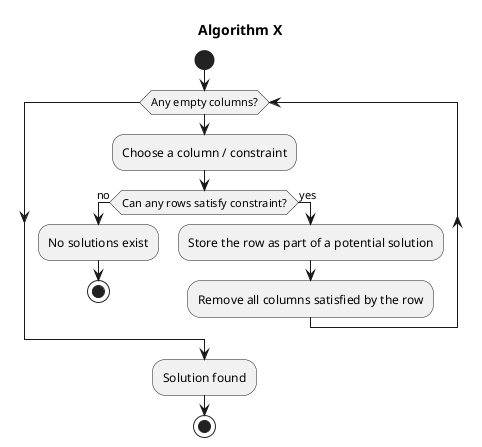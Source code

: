 @startuml
title Algorithm X

start

while (Any empty columns?)
  :Choose a column / constraint;
  if (Can any rows satisfy constraint?) then (no)
    :No solutions exist;
    stop
  else (yes)
    :Store the row as part of a potential solution;
    :Remove all columns satisfied by the row;
  endif
endwhile

:Solution found;
stop
@enduml